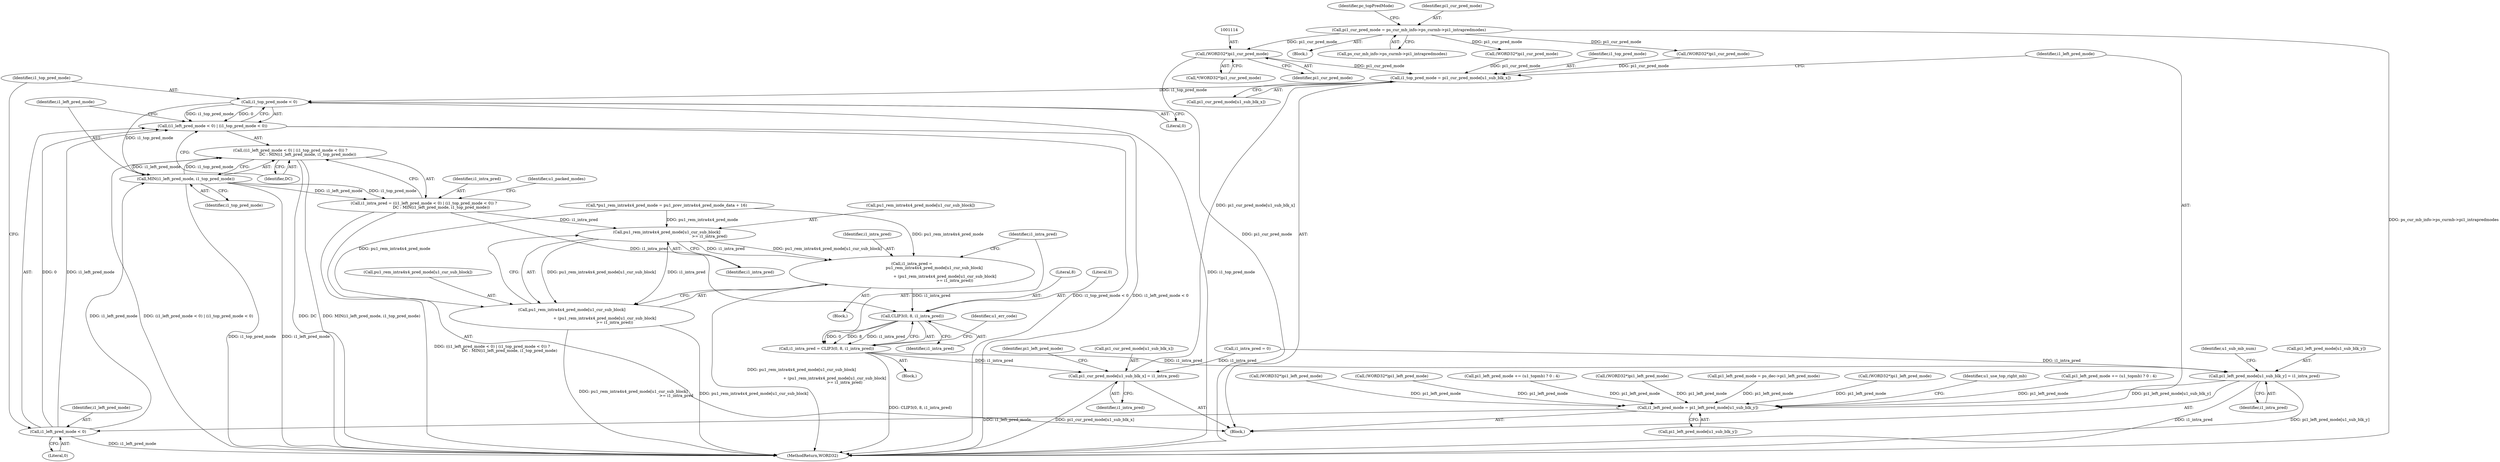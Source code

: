 digraph "0_Android_a583270e1c96d307469c83dc42bd3c5f1b9ef63f@pointer" {
"1001113" [label="(Call,(WORD32*)pi1_cur_pred_mode)"];
"1001068" [label="(Call,pi1_cur_pred_mode = ps_cur_mb_info->ps_curmb->pi1_intrapredmodes)"];
"1001416" [label="(Call,i1_top_pred_mode = pi1_cur_pred_mode[u1_sub_blk_x])"];
"1001507" [label="(Call,i1_top_pred_mode < 0)"];
"1001503" [label="(Call,(i1_left_pred_mode < 0) | (i1_top_pred_mode < 0))"];
"1001511" [label="(Call,MIN(i1_left_pred_mode, i1_top_pred_mode))"];
"1001500" [label="(Call,i1_intra_pred = ((i1_left_pred_mode < 0) | (i1_top_pred_mode < 0)) ?\n                            DC : MIN(i1_left_pred_mode, i1_top_pred_mode))"];
"1001574" [label="(Call,pu1_rem_intra4x4_pred_mode[u1_cur_sub_block]\n                                                                     >= i1_intra_pred)"];
"1001568" [label="(Call,i1_intra_pred =\n                                    pu1_rem_intra4x4_pred_mode[u1_cur_sub_block]\n\n                                                     + (pu1_rem_intra4x4_pred_mode[u1_cur_sub_block]\n                                                                     >= i1_intra_pred))"];
"1001581" [label="(Call,CLIP3(0, 8, i1_intra_pred))"];
"1001579" [label="(Call,i1_intra_pred = CLIP3(0, 8, i1_intra_pred))"];
"1001801" [label="(Call,pi1_cur_pred_mode[u1_sub_blk_x] = i1_intra_pred)"];
"1001806" [label="(Call,pi1_left_pred_mode[u1_sub_blk_y] = i1_intra_pred)"];
"1001421" [label="(Call,i1_left_pred_mode = pi1_left_pred_mode[u1_sub_blk_y])"];
"1001504" [label="(Call,i1_left_pred_mode < 0)"];
"1001570" [label="(Call,pu1_rem_intra4x4_pred_mode[u1_cur_sub_block]\n\n                                                     + (pu1_rem_intra4x4_pred_mode[u1_cur_sub_block]\n                                                                     >= i1_intra_pred))"];
"1001502" [label="(Call,((i1_left_pred_mode < 0) | (i1_top_pred_mode < 0)) ?\n                            DC : MIN(i1_left_pred_mode, i1_top_pred_mode))"];
"1001512" [label="(Identifier,i1_left_pred_mode)"];
"1001115" [label="(Identifier,pi1_cur_pred_mode)"];
"1001567" [label="(Block,)"];
"1001511" [label="(Call,MIN(i1_left_pred_mode, i1_top_pred_mode))"];
"1001506" [label="(Literal,0)"];
"1003254" [label="(MethodReturn,WORD32)"];
"1001810" [label="(Identifier,i1_intra_pred)"];
"1001045" [label="(Call,*pu1_rem_intra4x4_pred_mode = pu1_prev_intra4x4_pred_mode_data + 16)"];
"1001580" [label="(Identifier,i1_intra_pred)"];
"1001148" [label="(Call,(WORD32*)pi1_left_pred_mode)"];
"1001113" [label="(Call,(WORD32*)pi1_cur_pred_mode)"];
"1001508" [label="(Identifier,i1_top_pred_mode)"];
"1001358" [label="(Call,pi1_left_pred_mode += (u1_topmb) ? 0 : 4)"];
"1001017" [label="(Block,)"];
"1001510" [label="(Identifier,DC)"];
"1001504" [label="(Call,i1_left_pred_mode < 0)"];
"1001068" [label="(Call,pi1_cur_pred_mode = ps_cur_mb_info->ps_curmb->pi1_intrapredmodes)"];
"1001137" [label="(Call,(WORD32*)pi1_left_pred_mode)"];
"1001117" [label="(Call,pi1_left_pred_mode = ps_dec->pi1_left_pred_mode)"];
"1001416" [label="(Call,i1_top_pred_mode = pi1_cur_pred_mode[u1_sub_blk_x])"];
"1001375" [label="(Call,(WORD32*)pi1_left_pred_mode)"];
"1001571" [label="(Call,pu1_rem_intra4x4_pred_mode[u1_cur_sub_block])"];
"1001514" [label="(Block,)"];
"1001579" [label="(Call,i1_intra_pred = CLIP3(0, 8, i1_intra_pred))"];
"1001578" [label="(Identifier,i1_intra_pred)"];
"1001802" [label="(Call,pi1_cur_pred_mode[u1_sub_blk_x])"];
"1001505" [label="(Identifier,i1_left_pred_mode)"];
"1001070" [label="(Call,ps_cur_mb_info->ps_curmb->pi1_intrapredmodes)"];
"1001507" [label="(Call,i1_top_pred_mode < 0)"];
"1001427" [label="(Identifier,u1_use_top_right_mb)"];
"1001581" [label="(Call,CLIP3(0, 8, i1_intra_pred))"];
"1001421" [label="(Call,i1_left_pred_mode = pi1_left_pred_mode[u1_sub_blk_y])"];
"1001350" [label="(Call,pi1_left_pred_mode += (u1_topmb) ? 0 : 4)"];
"1001582" [label="(Literal,0)"];
"1001599" [label="(Call,i1_intra_pred = 0)"];
"1001570" [label="(Call,pu1_rem_intra4x4_pred_mode[u1_cur_sub_block]\n\n                                                     + (pu1_rem_intra4x4_pred_mode[u1_cur_sub_block]\n                                                                     >= i1_intra_pred))"];
"1001509" [label="(Literal,0)"];
"1001093" [label="(Call,(WORD32*)pi1_cur_pred_mode)"];
"1001422" [label="(Identifier,i1_left_pred_mode)"];
"1001574" [label="(Call,pu1_rem_intra4x4_pred_mode[u1_cur_sub_block]\n                                                                     >= i1_intra_pred)"];
"1001423" [label="(Call,pi1_left_pred_mode[u1_sub_blk_y])"];
"1001501" [label="(Identifier,i1_intra_pred)"];
"1001403" [label="(Identifier,u1_sub_mb_num)"];
"1001417" [label="(Identifier,i1_top_pred_mode)"];
"1001112" [label="(Call,*(WORD32*)pi1_cur_pred_mode)"];
"1001418" [label="(Call,pi1_cur_pred_mode[u1_sub_blk_x])"];
"1001517" [label="(Identifier,u1_packed_modes)"];
"1001583" [label="(Literal,8)"];
"1001513" [label="(Identifier,i1_top_pred_mode)"];
"1001502" [label="(Call,((i1_left_pred_mode < 0) | (i1_top_pred_mode < 0)) ?\n                            DC : MIN(i1_left_pred_mode, i1_top_pred_mode))"];
"1001500" [label="(Call,i1_intra_pred = ((i1_left_pred_mode < 0) | (i1_top_pred_mode < 0)) ?\n                            DC : MIN(i1_left_pred_mode, i1_top_pred_mode))"];
"1001807" [label="(Call,pi1_left_pred_mode[u1_sub_blk_y])"];
"1001076" [label="(Identifier,pc_topPredMode)"];
"1001575" [label="(Call,pu1_rem_intra4x4_pred_mode[u1_cur_sub_block])"];
"1001805" [label="(Identifier,i1_intra_pred)"];
"1001404" [label="(Block,)"];
"1001069" [label="(Identifier,pi1_cur_pred_mode)"];
"1001801" [label="(Call,pi1_cur_pred_mode[u1_sub_blk_x] = i1_intra_pred)"];
"1001569" [label="(Identifier,i1_intra_pred)"];
"1001588" [label="(Identifier,u1_err_code)"];
"1001806" [label="(Call,pi1_left_pred_mode[u1_sub_blk_y] = i1_intra_pred)"];
"1001584" [label="(Identifier,i1_intra_pred)"];
"1001808" [label="(Identifier,pi1_left_pred_mode)"];
"1001568" [label="(Call,i1_intra_pred =\n                                    pu1_rem_intra4x4_pred_mode[u1_cur_sub_block]\n\n                                                     + (pu1_rem_intra4x4_pred_mode[u1_cur_sub_block]\n                                                                     >= i1_intra_pred))"];
"1001503" [label="(Call,(i1_left_pred_mode < 0) | (i1_top_pred_mode < 0))"];
"1001103" [label="(Call,(WORD32*)pi1_cur_pred_mode)"];
"1001385" [label="(Call,(WORD32*)pi1_left_pred_mode)"];
"1001113" -> "1001112"  [label="AST: "];
"1001113" -> "1001115"  [label="CFG: "];
"1001114" -> "1001113"  [label="AST: "];
"1001115" -> "1001113"  [label="AST: "];
"1001112" -> "1001113"  [label="CFG: "];
"1001113" -> "1003254"  [label="DDG: pi1_cur_pred_mode"];
"1001068" -> "1001113"  [label="DDG: pi1_cur_pred_mode"];
"1001113" -> "1001416"  [label="DDG: pi1_cur_pred_mode"];
"1001068" -> "1001017"  [label="AST: "];
"1001068" -> "1001070"  [label="CFG: "];
"1001069" -> "1001068"  [label="AST: "];
"1001070" -> "1001068"  [label="AST: "];
"1001076" -> "1001068"  [label="CFG: "];
"1001068" -> "1003254"  [label="DDG: ps_cur_mb_info->ps_curmb->pi1_intrapredmodes"];
"1001068" -> "1001093"  [label="DDG: pi1_cur_pred_mode"];
"1001068" -> "1001103"  [label="DDG: pi1_cur_pred_mode"];
"1001416" -> "1001404"  [label="AST: "];
"1001416" -> "1001418"  [label="CFG: "];
"1001417" -> "1001416"  [label="AST: "];
"1001418" -> "1001416"  [label="AST: "];
"1001422" -> "1001416"  [label="CFG: "];
"1001103" -> "1001416"  [label="DDG: pi1_cur_pred_mode"];
"1001801" -> "1001416"  [label="DDG: pi1_cur_pred_mode[u1_sub_blk_x]"];
"1001093" -> "1001416"  [label="DDG: pi1_cur_pred_mode"];
"1001416" -> "1001507"  [label="DDG: i1_top_pred_mode"];
"1001507" -> "1001503"  [label="AST: "];
"1001507" -> "1001509"  [label="CFG: "];
"1001508" -> "1001507"  [label="AST: "];
"1001509" -> "1001507"  [label="AST: "];
"1001503" -> "1001507"  [label="CFG: "];
"1001507" -> "1003254"  [label="DDG: i1_top_pred_mode"];
"1001507" -> "1001503"  [label="DDG: i1_top_pred_mode"];
"1001507" -> "1001503"  [label="DDG: 0"];
"1001507" -> "1001511"  [label="DDG: i1_top_pred_mode"];
"1001503" -> "1001502"  [label="AST: "];
"1001504" -> "1001503"  [label="AST: "];
"1001510" -> "1001503"  [label="CFG: "];
"1001512" -> "1001503"  [label="CFG: "];
"1001503" -> "1003254"  [label="DDG: i1_left_pred_mode < 0"];
"1001503" -> "1003254"  [label="DDG: i1_top_pred_mode < 0"];
"1001504" -> "1001503"  [label="DDG: i1_left_pred_mode"];
"1001504" -> "1001503"  [label="DDG: 0"];
"1001511" -> "1001502"  [label="AST: "];
"1001511" -> "1001513"  [label="CFG: "];
"1001512" -> "1001511"  [label="AST: "];
"1001513" -> "1001511"  [label="AST: "];
"1001502" -> "1001511"  [label="CFG: "];
"1001511" -> "1003254"  [label="DDG: i1_top_pred_mode"];
"1001511" -> "1003254"  [label="DDG: i1_left_pred_mode"];
"1001511" -> "1001500"  [label="DDG: i1_left_pred_mode"];
"1001511" -> "1001500"  [label="DDG: i1_top_pred_mode"];
"1001511" -> "1001502"  [label="DDG: i1_left_pred_mode"];
"1001511" -> "1001502"  [label="DDG: i1_top_pred_mode"];
"1001504" -> "1001511"  [label="DDG: i1_left_pred_mode"];
"1001500" -> "1001404"  [label="AST: "];
"1001500" -> "1001502"  [label="CFG: "];
"1001501" -> "1001500"  [label="AST: "];
"1001502" -> "1001500"  [label="AST: "];
"1001517" -> "1001500"  [label="CFG: "];
"1001500" -> "1003254"  [label="DDG: ((i1_left_pred_mode < 0) | (i1_top_pred_mode < 0)) ?\n                            DC : MIN(i1_left_pred_mode, i1_top_pred_mode)"];
"1001500" -> "1001574"  [label="DDG: i1_intra_pred"];
"1001500" -> "1001581"  [label="DDG: i1_intra_pred"];
"1001574" -> "1001570"  [label="AST: "];
"1001574" -> "1001578"  [label="CFG: "];
"1001575" -> "1001574"  [label="AST: "];
"1001578" -> "1001574"  [label="AST: "];
"1001570" -> "1001574"  [label="CFG: "];
"1001574" -> "1001568"  [label="DDG: pu1_rem_intra4x4_pred_mode[u1_cur_sub_block]"];
"1001574" -> "1001568"  [label="DDG: i1_intra_pred"];
"1001574" -> "1001570"  [label="DDG: pu1_rem_intra4x4_pred_mode[u1_cur_sub_block]"];
"1001574" -> "1001570"  [label="DDG: i1_intra_pred"];
"1001045" -> "1001574"  [label="DDG: pu1_rem_intra4x4_pred_mode"];
"1001568" -> "1001567"  [label="AST: "];
"1001568" -> "1001570"  [label="CFG: "];
"1001569" -> "1001568"  [label="AST: "];
"1001570" -> "1001568"  [label="AST: "];
"1001580" -> "1001568"  [label="CFG: "];
"1001568" -> "1003254"  [label="DDG: pu1_rem_intra4x4_pred_mode[u1_cur_sub_block]\n\n                                                     + (pu1_rem_intra4x4_pred_mode[u1_cur_sub_block]\n                                                                     >= i1_intra_pred)"];
"1001045" -> "1001568"  [label="DDG: pu1_rem_intra4x4_pred_mode"];
"1001568" -> "1001581"  [label="DDG: i1_intra_pred"];
"1001581" -> "1001579"  [label="AST: "];
"1001581" -> "1001584"  [label="CFG: "];
"1001582" -> "1001581"  [label="AST: "];
"1001583" -> "1001581"  [label="AST: "];
"1001584" -> "1001581"  [label="AST: "];
"1001579" -> "1001581"  [label="CFG: "];
"1001581" -> "1001579"  [label="DDG: 0"];
"1001581" -> "1001579"  [label="DDG: 8"];
"1001581" -> "1001579"  [label="DDG: i1_intra_pred"];
"1001579" -> "1001514"  [label="AST: "];
"1001580" -> "1001579"  [label="AST: "];
"1001588" -> "1001579"  [label="CFG: "];
"1001579" -> "1003254"  [label="DDG: CLIP3(0, 8, i1_intra_pred)"];
"1001579" -> "1001801"  [label="DDG: i1_intra_pred"];
"1001579" -> "1001806"  [label="DDG: i1_intra_pred"];
"1001801" -> "1001404"  [label="AST: "];
"1001801" -> "1001805"  [label="CFG: "];
"1001802" -> "1001801"  [label="AST: "];
"1001805" -> "1001801"  [label="AST: "];
"1001808" -> "1001801"  [label="CFG: "];
"1001801" -> "1003254"  [label="DDG: pi1_cur_pred_mode[u1_sub_blk_x]"];
"1001599" -> "1001801"  [label="DDG: i1_intra_pred"];
"1001806" -> "1001404"  [label="AST: "];
"1001806" -> "1001810"  [label="CFG: "];
"1001807" -> "1001806"  [label="AST: "];
"1001810" -> "1001806"  [label="AST: "];
"1001403" -> "1001806"  [label="CFG: "];
"1001806" -> "1003254"  [label="DDG: i1_intra_pred"];
"1001806" -> "1003254"  [label="DDG: pi1_left_pred_mode[u1_sub_blk_y]"];
"1001806" -> "1001421"  [label="DDG: pi1_left_pred_mode[u1_sub_blk_y]"];
"1001599" -> "1001806"  [label="DDG: i1_intra_pred"];
"1001421" -> "1001404"  [label="AST: "];
"1001421" -> "1001423"  [label="CFG: "];
"1001422" -> "1001421"  [label="AST: "];
"1001423" -> "1001421"  [label="AST: "];
"1001427" -> "1001421"  [label="CFG: "];
"1001358" -> "1001421"  [label="DDG: pi1_left_pred_mode"];
"1001137" -> "1001421"  [label="DDG: pi1_left_pred_mode"];
"1001148" -> "1001421"  [label="DDG: pi1_left_pred_mode"];
"1001350" -> "1001421"  [label="DDG: pi1_left_pred_mode"];
"1001117" -> "1001421"  [label="DDG: pi1_left_pred_mode"];
"1001385" -> "1001421"  [label="DDG: pi1_left_pred_mode"];
"1001375" -> "1001421"  [label="DDG: pi1_left_pred_mode"];
"1001421" -> "1001504"  [label="DDG: i1_left_pred_mode"];
"1001504" -> "1001506"  [label="CFG: "];
"1001505" -> "1001504"  [label="AST: "];
"1001506" -> "1001504"  [label="AST: "];
"1001508" -> "1001504"  [label="CFG: "];
"1001504" -> "1003254"  [label="DDG: i1_left_pred_mode"];
"1001571" -> "1001570"  [label="AST: "];
"1001570" -> "1003254"  [label="DDG: pu1_rem_intra4x4_pred_mode[u1_cur_sub_block]\n                                                                     >= i1_intra_pred"];
"1001570" -> "1003254"  [label="DDG: pu1_rem_intra4x4_pred_mode[u1_cur_sub_block]"];
"1001045" -> "1001570"  [label="DDG: pu1_rem_intra4x4_pred_mode"];
"1001502" -> "1001510"  [label="CFG: "];
"1001510" -> "1001502"  [label="AST: "];
"1001502" -> "1003254"  [label="DDG: DC"];
"1001502" -> "1003254"  [label="DDG: MIN(i1_left_pred_mode, i1_top_pred_mode)"];
"1001502" -> "1003254"  [label="DDG: (i1_left_pred_mode < 0) | (i1_top_pred_mode < 0)"];
}
